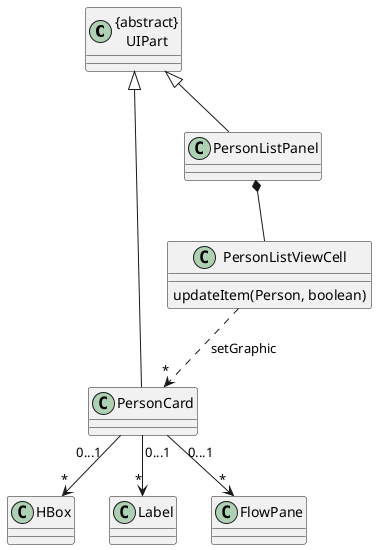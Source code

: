 @startuml


Class "{abstract}\nUIPart"
Class PersonCard
Class PersonListPanel
Class PersonListViewCell
Class HBox
Class Label
Class FlowPane

"{abstract}\nUIPart" <|-- PersonCard
"{abstract}\nUIPart" <|-- PersonListPanel
PersonListViewCell ..> "*" PersonCard : setGraphic
"PersonCard" "0...1   " --> "*" "HBox"
"PersonCard" "0...1" --> "*" "Label"
"PersonCard" "   0...1" --> "*" "FlowPane"
PersonListPanel *-- PersonListViewCell

class PersonListViewCell {
updateItem(Person, boolean)
}




@enduml
